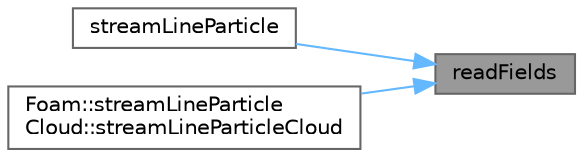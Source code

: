 digraph "readFields"
{
 // LATEX_PDF_SIZE
  bgcolor="transparent";
  edge [fontname=Helvetica,fontsize=10,labelfontname=Helvetica,labelfontsize=10];
  node [fontname=Helvetica,fontsize=10,shape=box,height=0.2,width=0.4];
  rankdir="RL";
  Node1 [id="Node000001",label="readFields",height=0.2,width=0.4,color="gray40", fillcolor="grey60", style="filled", fontcolor="black",tooltip=" "];
  Node1 -> Node2 [id="edge1_Node000001_Node000002",dir="back",color="steelblue1",style="solid",tooltip=" "];
  Node2 [id="Node000002",label="streamLineParticle",height=0.2,width=0.4,color="grey40", fillcolor="white", style="filled",URL="$classFoam_1_1streamLineParticle.html#adc0b02d60c546a63f0e82b322a9469da",tooltip=" "];
  Node1 -> Node3 [id="edge2_Node000001_Node000003",dir="back",color="steelblue1",style="solid",tooltip=" "];
  Node3 [id="Node000003",label="Foam::streamLineParticle\lCloud::streamLineParticleCloud",height=0.2,width=0.4,color="grey40", fillcolor="white", style="filled",URL="$classFoam_1_1streamLineParticleCloud.html#a9bf3eceb7ae29872ba1fdb0c8ca2e410",tooltip=" "];
}
